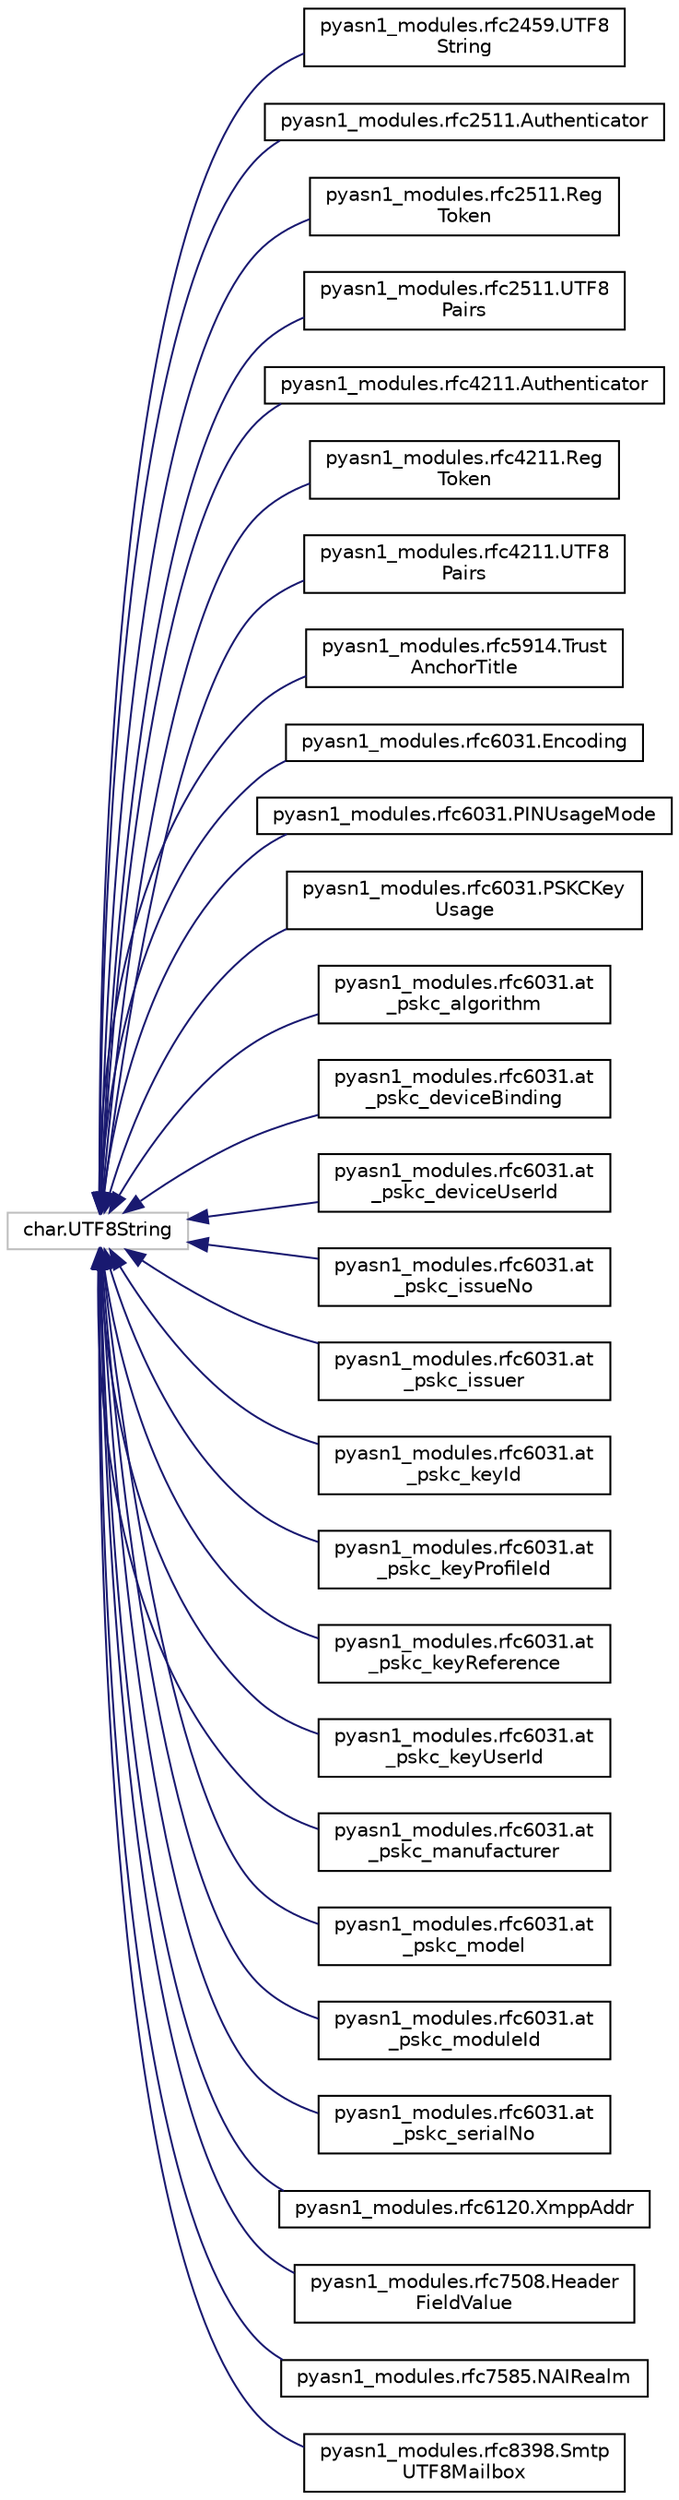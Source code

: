 digraph "Graphical Class Hierarchy"
{
 // LATEX_PDF_SIZE
  edge [fontname="Helvetica",fontsize="10",labelfontname="Helvetica",labelfontsize="10"];
  node [fontname="Helvetica",fontsize="10",shape=record];
  rankdir="LR";
  Node14493 [label="char.UTF8String",height=0.2,width=0.4,color="grey75", fillcolor="white", style="filled",tooltip=" "];
  Node14493 -> Node0 [dir="back",color="midnightblue",fontsize="10",style="solid",fontname="Helvetica"];
  Node0 [label="pyasn1_modules.rfc2459.UTF8\lString",height=0.2,width=0.4,color="black", fillcolor="white", style="filled",URL="$classpyasn1__modules_1_1rfc2459_1_1UTF8String.html",tooltip=" "];
  Node14493 -> Node14495 [dir="back",color="midnightblue",fontsize="10",style="solid",fontname="Helvetica"];
  Node14495 [label="pyasn1_modules.rfc2511.Authenticator",height=0.2,width=0.4,color="black", fillcolor="white", style="filled",URL="$classpyasn1__modules_1_1rfc2511_1_1Authenticator.html",tooltip=" "];
  Node14493 -> Node14496 [dir="back",color="midnightblue",fontsize="10",style="solid",fontname="Helvetica"];
  Node14496 [label="pyasn1_modules.rfc2511.Reg\lToken",height=0.2,width=0.4,color="black", fillcolor="white", style="filled",URL="$classpyasn1__modules_1_1rfc2511_1_1RegToken.html",tooltip=" "];
  Node14493 -> Node14497 [dir="back",color="midnightblue",fontsize="10",style="solid",fontname="Helvetica"];
  Node14497 [label="pyasn1_modules.rfc2511.UTF8\lPairs",height=0.2,width=0.4,color="black", fillcolor="white", style="filled",URL="$classpyasn1__modules_1_1rfc2511_1_1UTF8Pairs.html",tooltip=" "];
  Node14493 -> Node14498 [dir="back",color="midnightblue",fontsize="10",style="solid",fontname="Helvetica"];
  Node14498 [label="pyasn1_modules.rfc4211.Authenticator",height=0.2,width=0.4,color="black", fillcolor="white", style="filled",URL="$classpyasn1__modules_1_1rfc4211_1_1Authenticator.html",tooltip=" "];
  Node14493 -> Node14499 [dir="back",color="midnightblue",fontsize="10",style="solid",fontname="Helvetica"];
  Node14499 [label="pyasn1_modules.rfc4211.Reg\lToken",height=0.2,width=0.4,color="black", fillcolor="white", style="filled",URL="$classpyasn1__modules_1_1rfc4211_1_1RegToken.html",tooltip=" "];
  Node14493 -> Node14500 [dir="back",color="midnightblue",fontsize="10",style="solid",fontname="Helvetica"];
  Node14500 [label="pyasn1_modules.rfc4211.UTF8\lPairs",height=0.2,width=0.4,color="black", fillcolor="white", style="filled",URL="$classpyasn1__modules_1_1rfc4211_1_1UTF8Pairs.html",tooltip=" "];
  Node14493 -> Node14501 [dir="back",color="midnightblue",fontsize="10",style="solid",fontname="Helvetica"];
  Node14501 [label="pyasn1_modules.rfc5914.Trust\lAnchorTitle",height=0.2,width=0.4,color="black", fillcolor="white", style="filled",URL="$classpyasn1__modules_1_1rfc5914_1_1TrustAnchorTitle.html",tooltip=" "];
  Node14493 -> Node14502 [dir="back",color="midnightblue",fontsize="10",style="solid",fontname="Helvetica"];
  Node14502 [label="pyasn1_modules.rfc6031.Encoding",height=0.2,width=0.4,color="black", fillcolor="white", style="filled",URL="$classpyasn1__modules_1_1rfc6031_1_1Encoding.html",tooltip=" "];
  Node14493 -> Node14503 [dir="back",color="midnightblue",fontsize="10",style="solid",fontname="Helvetica"];
  Node14503 [label="pyasn1_modules.rfc6031.PINUsageMode",height=0.2,width=0.4,color="black", fillcolor="white", style="filled",URL="$classpyasn1__modules_1_1rfc6031_1_1PINUsageMode.html",tooltip=" "];
  Node14493 -> Node14504 [dir="back",color="midnightblue",fontsize="10",style="solid",fontname="Helvetica"];
  Node14504 [label="pyasn1_modules.rfc6031.PSKCKey\lUsage",height=0.2,width=0.4,color="black", fillcolor="white", style="filled",URL="$classpyasn1__modules_1_1rfc6031_1_1PSKCKeyUsage.html",tooltip=" "];
  Node14493 -> Node14505 [dir="back",color="midnightblue",fontsize="10",style="solid",fontname="Helvetica"];
  Node14505 [label="pyasn1_modules.rfc6031.at\l_pskc_algorithm",height=0.2,width=0.4,color="black", fillcolor="white", style="filled",URL="$classpyasn1__modules_1_1rfc6031_1_1at__pskc__algorithm.html",tooltip=" "];
  Node14493 -> Node14506 [dir="back",color="midnightblue",fontsize="10",style="solid",fontname="Helvetica"];
  Node14506 [label="pyasn1_modules.rfc6031.at\l_pskc_deviceBinding",height=0.2,width=0.4,color="black", fillcolor="white", style="filled",URL="$classpyasn1__modules_1_1rfc6031_1_1at__pskc__deviceBinding.html",tooltip=" "];
  Node14493 -> Node14507 [dir="back",color="midnightblue",fontsize="10",style="solid",fontname="Helvetica"];
  Node14507 [label="pyasn1_modules.rfc6031.at\l_pskc_deviceUserId",height=0.2,width=0.4,color="black", fillcolor="white", style="filled",URL="$classpyasn1__modules_1_1rfc6031_1_1at__pskc__deviceUserId.html",tooltip=" "];
  Node14493 -> Node14508 [dir="back",color="midnightblue",fontsize="10",style="solid",fontname="Helvetica"];
  Node14508 [label="pyasn1_modules.rfc6031.at\l_pskc_issueNo",height=0.2,width=0.4,color="black", fillcolor="white", style="filled",URL="$classpyasn1__modules_1_1rfc6031_1_1at__pskc__issueNo.html",tooltip=" "];
  Node14493 -> Node14509 [dir="back",color="midnightblue",fontsize="10",style="solid",fontname="Helvetica"];
  Node14509 [label="pyasn1_modules.rfc6031.at\l_pskc_issuer",height=0.2,width=0.4,color="black", fillcolor="white", style="filled",URL="$classpyasn1__modules_1_1rfc6031_1_1at__pskc__issuer.html",tooltip=" "];
  Node14493 -> Node14510 [dir="back",color="midnightblue",fontsize="10",style="solid",fontname="Helvetica"];
  Node14510 [label="pyasn1_modules.rfc6031.at\l_pskc_keyId",height=0.2,width=0.4,color="black", fillcolor="white", style="filled",URL="$classpyasn1__modules_1_1rfc6031_1_1at__pskc__keyId.html",tooltip=" "];
  Node14493 -> Node14511 [dir="back",color="midnightblue",fontsize="10",style="solid",fontname="Helvetica"];
  Node14511 [label="pyasn1_modules.rfc6031.at\l_pskc_keyProfileId",height=0.2,width=0.4,color="black", fillcolor="white", style="filled",URL="$classpyasn1__modules_1_1rfc6031_1_1at__pskc__keyProfileId.html",tooltip=" "];
  Node14493 -> Node14512 [dir="back",color="midnightblue",fontsize="10",style="solid",fontname="Helvetica"];
  Node14512 [label="pyasn1_modules.rfc6031.at\l_pskc_keyReference",height=0.2,width=0.4,color="black", fillcolor="white", style="filled",URL="$classpyasn1__modules_1_1rfc6031_1_1at__pskc__keyReference.html",tooltip=" "];
  Node14493 -> Node14513 [dir="back",color="midnightblue",fontsize="10",style="solid",fontname="Helvetica"];
  Node14513 [label="pyasn1_modules.rfc6031.at\l_pskc_keyUserId",height=0.2,width=0.4,color="black", fillcolor="white", style="filled",URL="$classpyasn1__modules_1_1rfc6031_1_1at__pskc__keyUserId.html",tooltip=" "];
  Node14493 -> Node14514 [dir="back",color="midnightblue",fontsize="10",style="solid",fontname="Helvetica"];
  Node14514 [label="pyasn1_modules.rfc6031.at\l_pskc_manufacturer",height=0.2,width=0.4,color="black", fillcolor="white", style="filled",URL="$classpyasn1__modules_1_1rfc6031_1_1at__pskc__manufacturer.html",tooltip=" "];
  Node14493 -> Node14515 [dir="back",color="midnightblue",fontsize="10",style="solid",fontname="Helvetica"];
  Node14515 [label="pyasn1_modules.rfc6031.at\l_pskc_model",height=0.2,width=0.4,color="black", fillcolor="white", style="filled",URL="$classpyasn1__modules_1_1rfc6031_1_1at__pskc__model.html",tooltip=" "];
  Node14493 -> Node14516 [dir="back",color="midnightblue",fontsize="10",style="solid",fontname="Helvetica"];
  Node14516 [label="pyasn1_modules.rfc6031.at\l_pskc_moduleId",height=0.2,width=0.4,color="black", fillcolor="white", style="filled",URL="$classpyasn1__modules_1_1rfc6031_1_1at__pskc__moduleId.html",tooltip=" "];
  Node14493 -> Node14517 [dir="back",color="midnightblue",fontsize="10",style="solid",fontname="Helvetica"];
  Node14517 [label="pyasn1_modules.rfc6031.at\l_pskc_serialNo",height=0.2,width=0.4,color="black", fillcolor="white", style="filled",URL="$classpyasn1__modules_1_1rfc6031_1_1at__pskc__serialNo.html",tooltip=" "];
  Node14493 -> Node14518 [dir="back",color="midnightblue",fontsize="10",style="solid",fontname="Helvetica"];
  Node14518 [label="pyasn1_modules.rfc6120.XmppAddr",height=0.2,width=0.4,color="black", fillcolor="white", style="filled",URL="$classpyasn1__modules_1_1rfc6120_1_1XmppAddr.html",tooltip=" "];
  Node14493 -> Node14519 [dir="back",color="midnightblue",fontsize="10",style="solid",fontname="Helvetica"];
  Node14519 [label="pyasn1_modules.rfc7508.Header\lFieldValue",height=0.2,width=0.4,color="black", fillcolor="white", style="filled",URL="$classpyasn1__modules_1_1rfc7508_1_1HeaderFieldValue.html",tooltip=" "];
  Node14493 -> Node14520 [dir="back",color="midnightblue",fontsize="10",style="solid",fontname="Helvetica"];
  Node14520 [label="pyasn1_modules.rfc7585.NAIRealm",height=0.2,width=0.4,color="black", fillcolor="white", style="filled",URL="$classpyasn1__modules_1_1rfc7585_1_1NAIRealm.html",tooltip=" "];
  Node14493 -> Node14521 [dir="back",color="midnightblue",fontsize="10",style="solid",fontname="Helvetica"];
  Node14521 [label="pyasn1_modules.rfc8398.Smtp\lUTF8Mailbox",height=0.2,width=0.4,color="black", fillcolor="white", style="filled",URL="$classpyasn1__modules_1_1rfc8398_1_1SmtpUTF8Mailbox.html",tooltip=" "];
}

